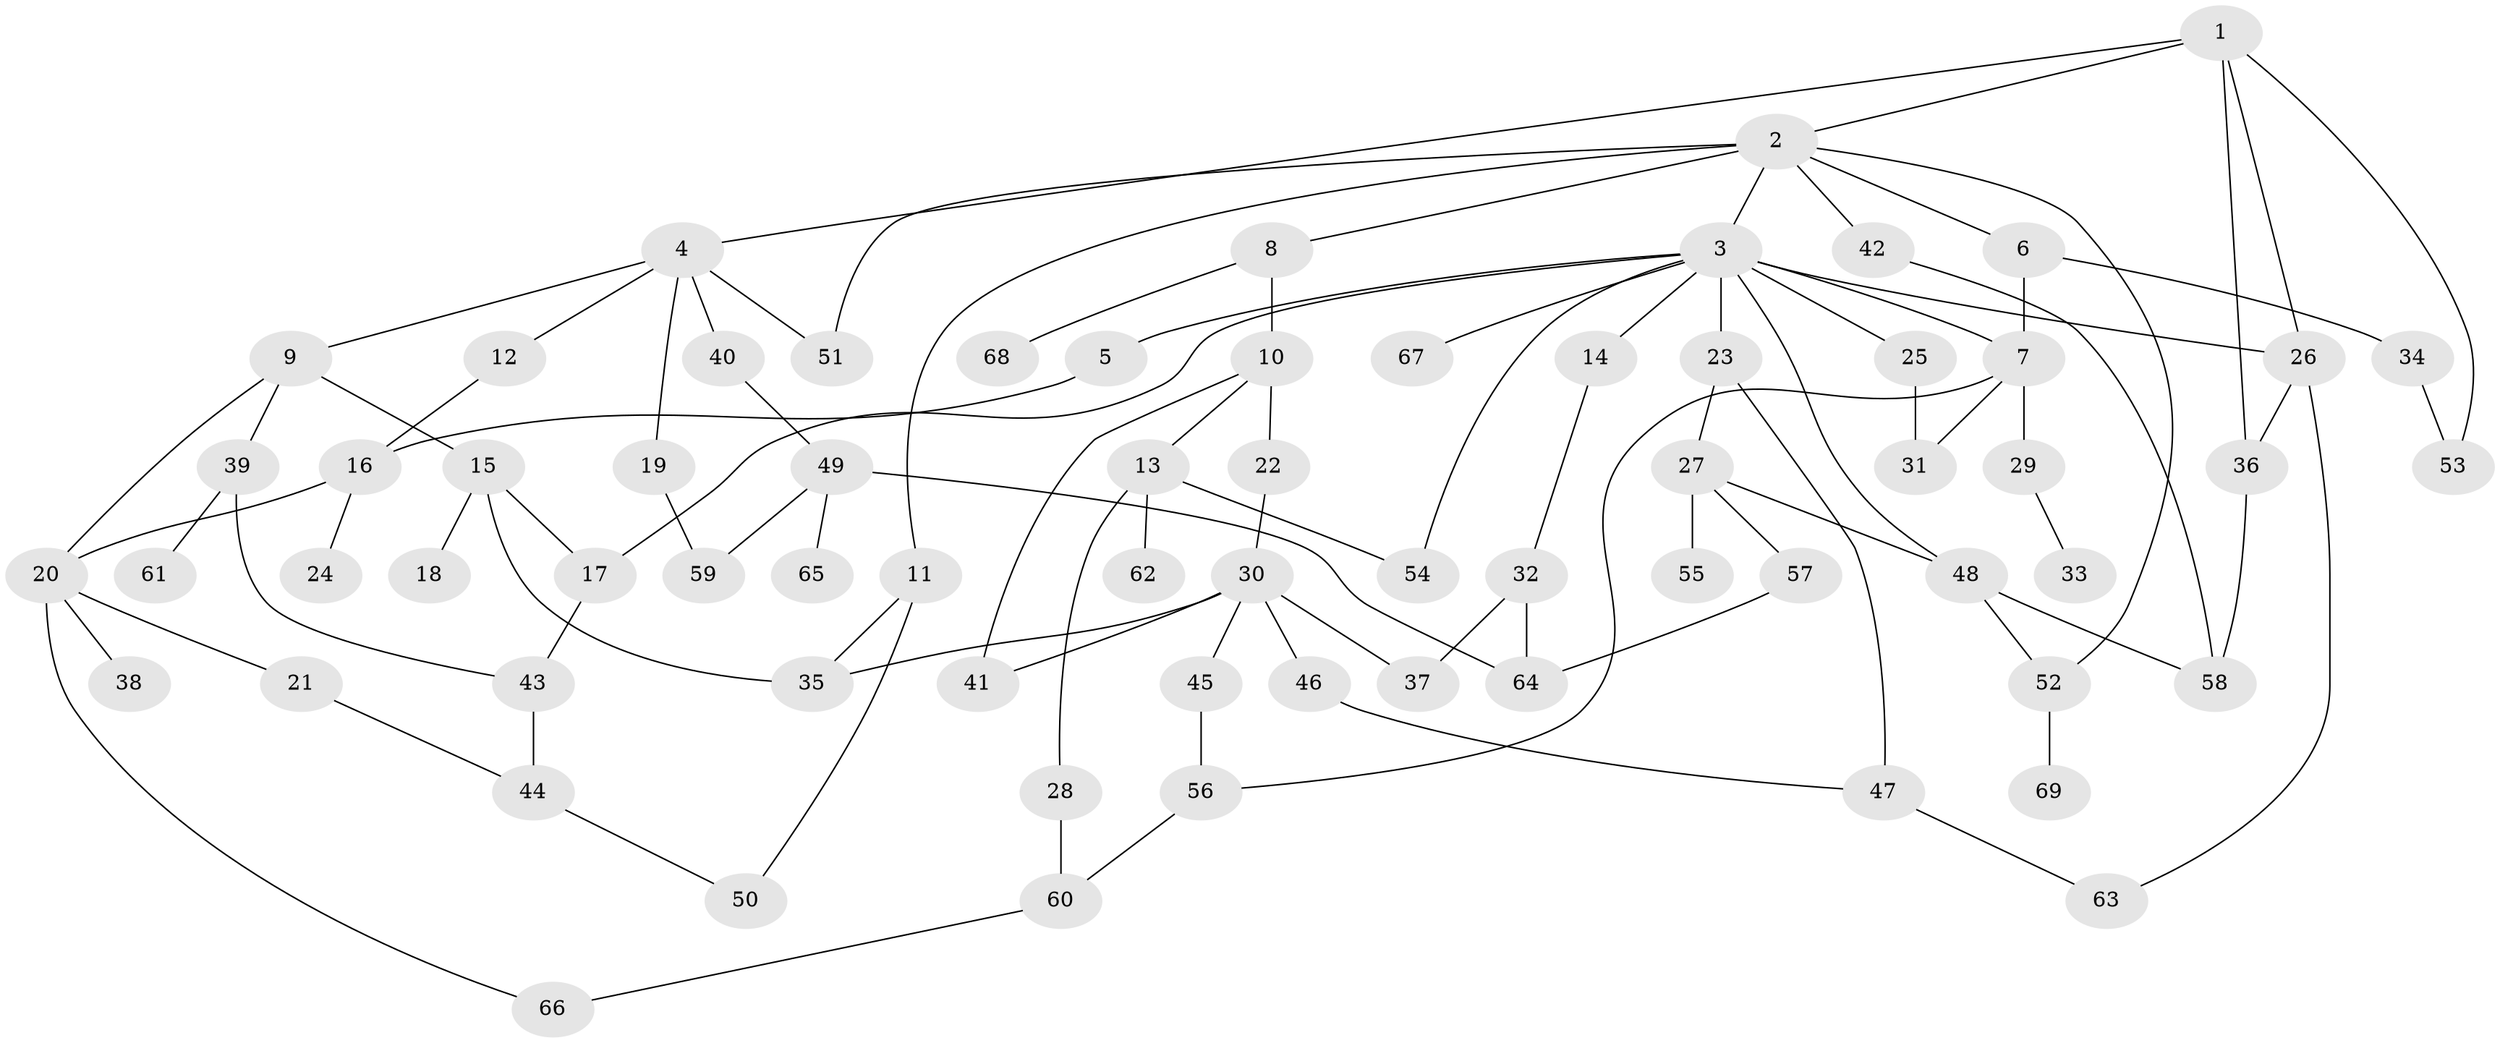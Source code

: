 // Generated by graph-tools (version 1.1) at 2025/41/03/09/25 04:41:29]
// undirected, 69 vertices, 97 edges
graph export_dot {
graph [start="1"]
  node [color=gray90,style=filled];
  1;
  2;
  3;
  4;
  5;
  6;
  7;
  8;
  9;
  10;
  11;
  12;
  13;
  14;
  15;
  16;
  17;
  18;
  19;
  20;
  21;
  22;
  23;
  24;
  25;
  26;
  27;
  28;
  29;
  30;
  31;
  32;
  33;
  34;
  35;
  36;
  37;
  38;
  39;
  40;
  41;
  42;
  43;
  44;
  45;
  46;
  47;
  48;
  49;
  50;
  51;
  52;
  53;
  54;
  55;
  56;
  57;
  58;
  59;
  60;
  61;
  62;
  63;
  64;
  65;
  66;
  67;
  68;
  69;
  1 -- 2;
  1 -- 4;
  1 -- 26;
  1 -- 53;
  1 -- 36;
  2 -- 3;
  2 -- 6;
  2 -- 8;
  2 -- 11;
  2 -- 42;
  2 -- 52;
  2 -- 51;
  3 -- 5;
  3 -- 7;
  3 -- 14;
  3 -- 17;
  3 -- 23;
  3 -- 25;
  3 -- 54;
  3 -- 67;
  3 -- 48;
  3 -- 26;
  4 -- 9;
  4 -- 12;
  4 -- 19;
  4 -- 40;
  4 -- 51;
  5 -- 16;
  6 -- 34;
  6 -- 7;
  7 -- 29;
  7 -- 56;
  7 -- 31;
  8 -- 10;
  8 -- 68;
  9 -- 15;
  9 -- 39;
  9 -- 20;
  10 -- 13;
  10 -- 22;
  10 -- 41;
  11 -- 35;
  11 -- 50;
  12 -- 16;
  13 -- 28;
  13 -- 62;
  13 -- 54;
  14 -- 32;
  15 -- 18;
  15 -- 35;
  15 -- 17;
  16 -- 20;
  16 -- 24;
  17 -- 43;
  19 -- 59;
  20 -- 21;
  20 -- 38;
  20 -- 66;
  21 -- 44;
  22 -- 30;
  23 -- 27;
  23 -- 47;
  25 -- 31;
  26 -- 36;
  26 -- 63;
  27 -- 48;
  27 -- 55;
  27 -- 57;
  28 -- 60;
  29 -- 33;
  30 -- 37;
  30 -- 41;
  30 -- 45;
  30 -- 46;
  30 -- 35;
  32 -- 64;
  32 -- 37;
  34 -- 53;
  36 -- 58;
  39 -- 43;
  39 -- 61;
  40 -- 49;
  42 -- 58;
  43 -- 44;
  44 -- 50;
  45 -- 56;
  46 -- 47;
  47 -- 63;
  48 -- 52;
  48 -- 58;
  49 -- 59;
  49 -- 64;
  49 -- 65;
  52 -- 69;
  56 -- 60;
  57 -- 64;
  60 -- 66;
}
